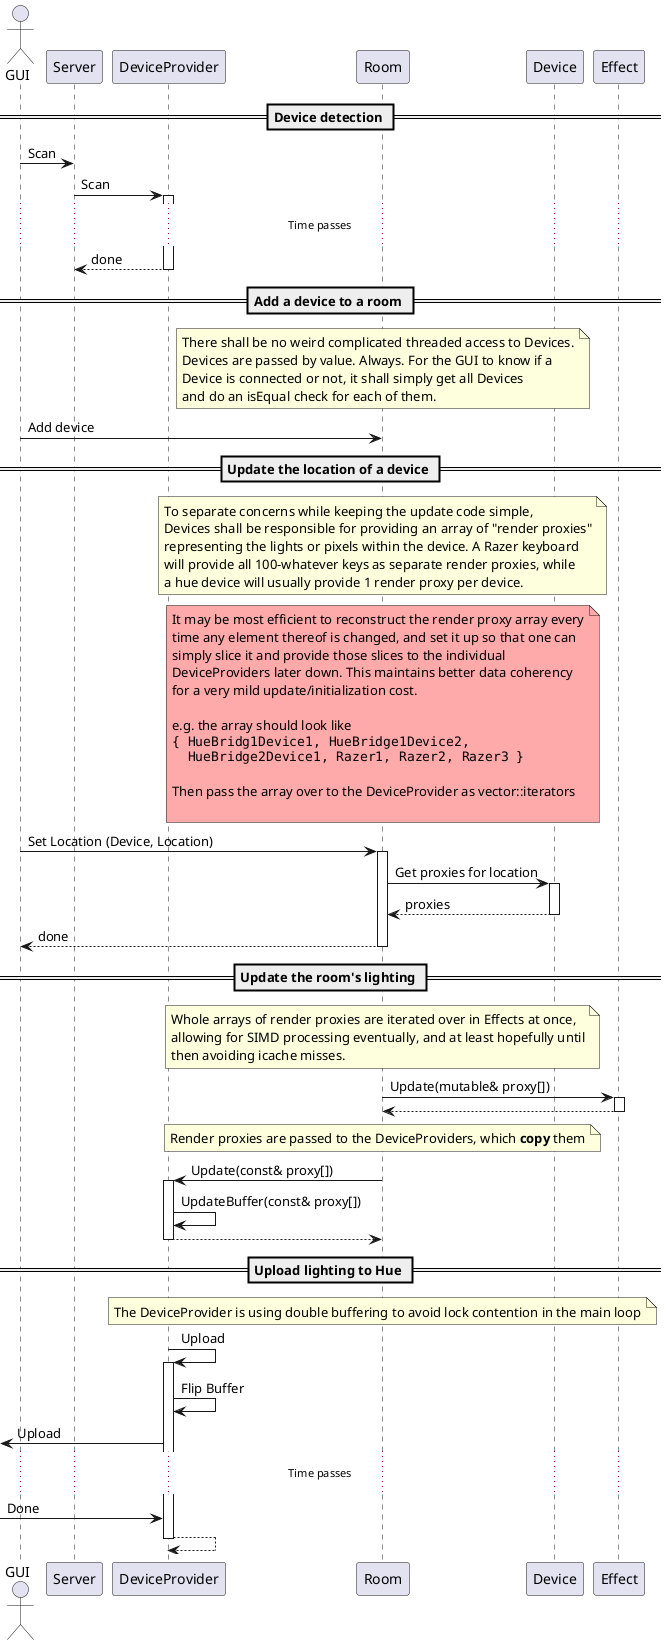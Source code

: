 @startuml

actor GUI

== Device detection ==
GUI -> Server : Scan
Server -> DeviceProvider : Scan
activate DeviceProvider
... Time passes ...
return done
deactivate DeviceProvider

== Add a device to a room ==

note over Room
 There shall be no weird complicated threaded access to Devices.
 Devices are passed by value. Always. For the GUI to know if a 
 Device is connected or not, it shall simply get all Devices
 and do an isEqual check for each of them.
end note

GUI -> Room : Add device

== Update the location of a device ==

note over Room
 To separate concerns while keeping the update code simple,
 Devices shall be responsible for providing an array of "render proxies"
 representing the lights or pixels within the device. A Razer keyboard
 will provide all 100-whatever keys as separate render proxies, while
 a hue device will usually provide 1 render proxy per device.
end note

note over Room #FFAAAA
 It may be most efficient to reconstruct the render proxy array every
 time any element thereof is changed, and set it up so that one can
 simply slice it and provide those slices to the individual
 DeviceProviders later down. This maintains better data coherency
 for a very mild update/initialization cost.
 
 e.g. the array should look like
 ""{ HueBridg1Device1, HueBridge1Device2,""
 ""  HueBridge2Device1, Razer1, Razer2, Razer3 }""

 Then pass the array over to the DeviceProvider as vector::iterators

end note

GUI -> Room : Set Location (Device, Location)
activate Room
Room -> Device : Get proxies for location
activate Device
return proxies
return done

== Update the room's lighting ==

note over Room
 Whole arrays of render proxies are iterated over in Effects at once,
 allowing for SIMD processing eventually, and at least hopefully until
 then avoiding icache misses.
end note

Room -> Effect : Update(mutable& proxy[])
activate Effect
return

note over Room
 Render proxies are passed to the DeviceProviders, which **copy** them
end note

Room -> DeviceProvider : Update(const& proxy[])
activate DeviceProvider
DeviceProvider -> DeviceProvider : UpdateBuffer(const& proxy[])
return

== Upload lighting to Hue ==

note over Room
 The DeviceProvider is using double buffering to avoid lock contention in the main loop
end note

DeviceProvider -> DeviceProvider : Upload
activate DeviceProvider
DeviceProvider -> DeviceProvider : Flip Buffer
DeviceProvider ->[ : Upload
... Time passes ...
[-> DeviceProvider : Done
return

@enduml
